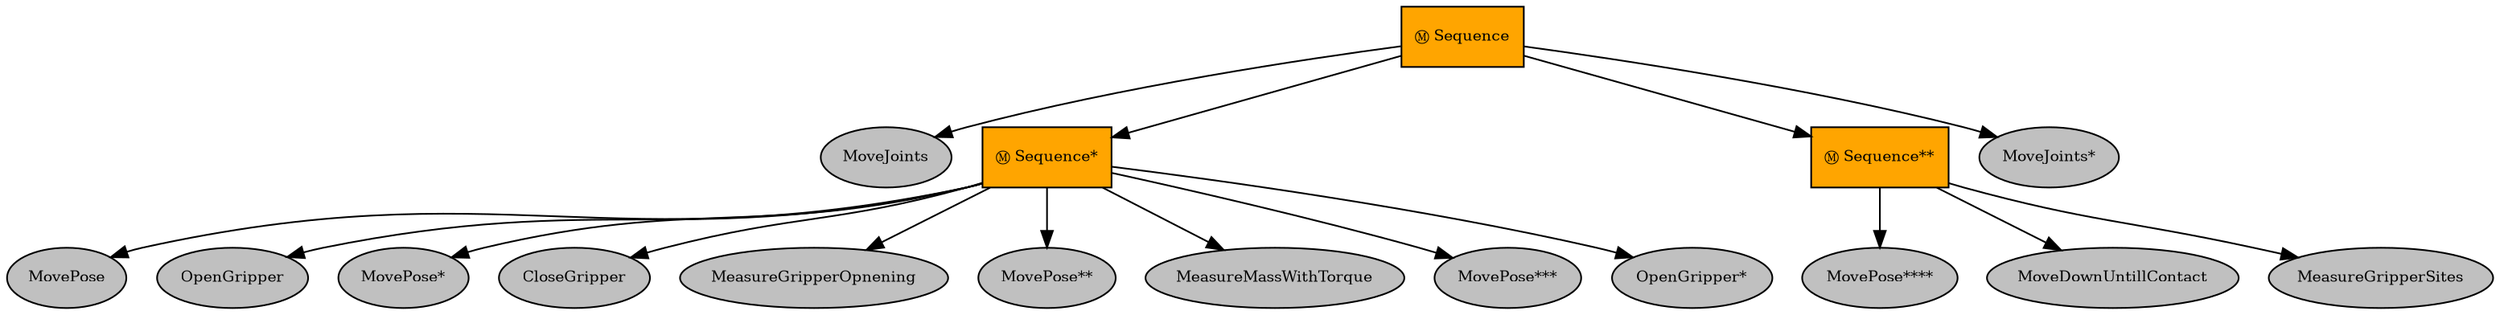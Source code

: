 digraph pastafarianism {
ordering=out;
graph [fontname="times-roman"];
node [fontname="times-roman"];
edge [fontname="times-roman"];
Sequence [label="Ⓜ Sequence", shape=box, style=filled, fillcolor=orange, fontsize=9, fontcolor=black];
MoveJoints [label=MoveJoints, shape=ellipse, style=filled, fillcolor=gray, fontsize=9, fontcolor=black];
Sequence -> MoveJoints;
"Sequence*" [label="Ⓜ Sequence*", shape=box, style=filled, fillcolor=orange, fontsize=9, fontcolor=black];
Sequence -> "Sequence*";
MovePose [label=MovePose, shape=ellipse, style=filled, fillcolor=gray, fontsize=9, fontcolor=black];
"Sequence*" -> MovePose;
OpenGripper [label=OpenGripper, shape=ellipse, style=filled, fillcolor=gray, fontsize=9, fontcolor=black];
"Sequence*" -> OpenGripper;
"MovePose*" [label="MovePose*", shape=ellipse, style=filled, fillcolor=gray, fontsize=9, fontcolor=black];
"Sequence*" -> "MovePose*";
CloseGripper [label=CloseGripper, shape=ellipse, style=filled, fillcolor=gray, fontsize=9, fontcolor=black];
"Sequence*" -> CloseGripper;
MeasureGripperOpnening [label=MeasureGripperOpnening, shape=ellipse, style=filled, fillcolor=gray, fontsize=9, fontcolor=black];
"Sequence*" -> MeasureGripperOpnening;
"MovePose**" [label="MovePose**", shape=ellipse, style=filled, fillcolor=gray, fontsize=9, fontcolor=black];
"Sequence*" -> "MovePose**";
MeasureMassWithTorque [label=MeasureMassWithTorque, shape=ellipse, style=filled, fillcolor=gray, fontsize=9, fontcolor=black];
"Sequence*" -> MeasureMassWithTorque;
"MovePose***" [label="MovePose***", shape=ellipse, style=filled, fillcolor=gray, fontsize=9, fontcolor=black];
"Sequence*" -> "MovePose***";
"OpenGripper*" [label="OpenGripper*", shape=ellipse, style=filled, fillcolor=gray, fontsize=9, fontcolor=black];
"Sequence*" -> "OpenGripper*";
"Sequence**" [label="Ⓜ Sequence**", shape=box, style=filled, fillcolor=orange, fontsize=9, fontcolor=black];
Sequence -> "Sequence**";
"MovePose****" [label="MovePose****", shape=ellipse, style=filled, fillcolor=gray, fontsize=9, fontcolor=black];
"Sequence**" -> "MovePose****";
MoveDownUntillContact [label=MoveDownUntillContact, shape=ellipse, style=filled, fillcolor=gray, fontsize=9, fontcolor=black];
"Sequence**" -> MoveDownUntillContact;
MeasureGripperSites [label=MeasureGripperSites, shape=ellipse, style=filled, fillcolor=gray, fontsize=9, fontcolor=black];
"Sequence**" -> MeasureGripperSites;
"MoveJoints*" [label="MoveJoints*", shape=ellipse, style=filled, fillcolor=gray, fontsize=9, fontcolor=black];
Sequence -> "MoveJoints*";
}
